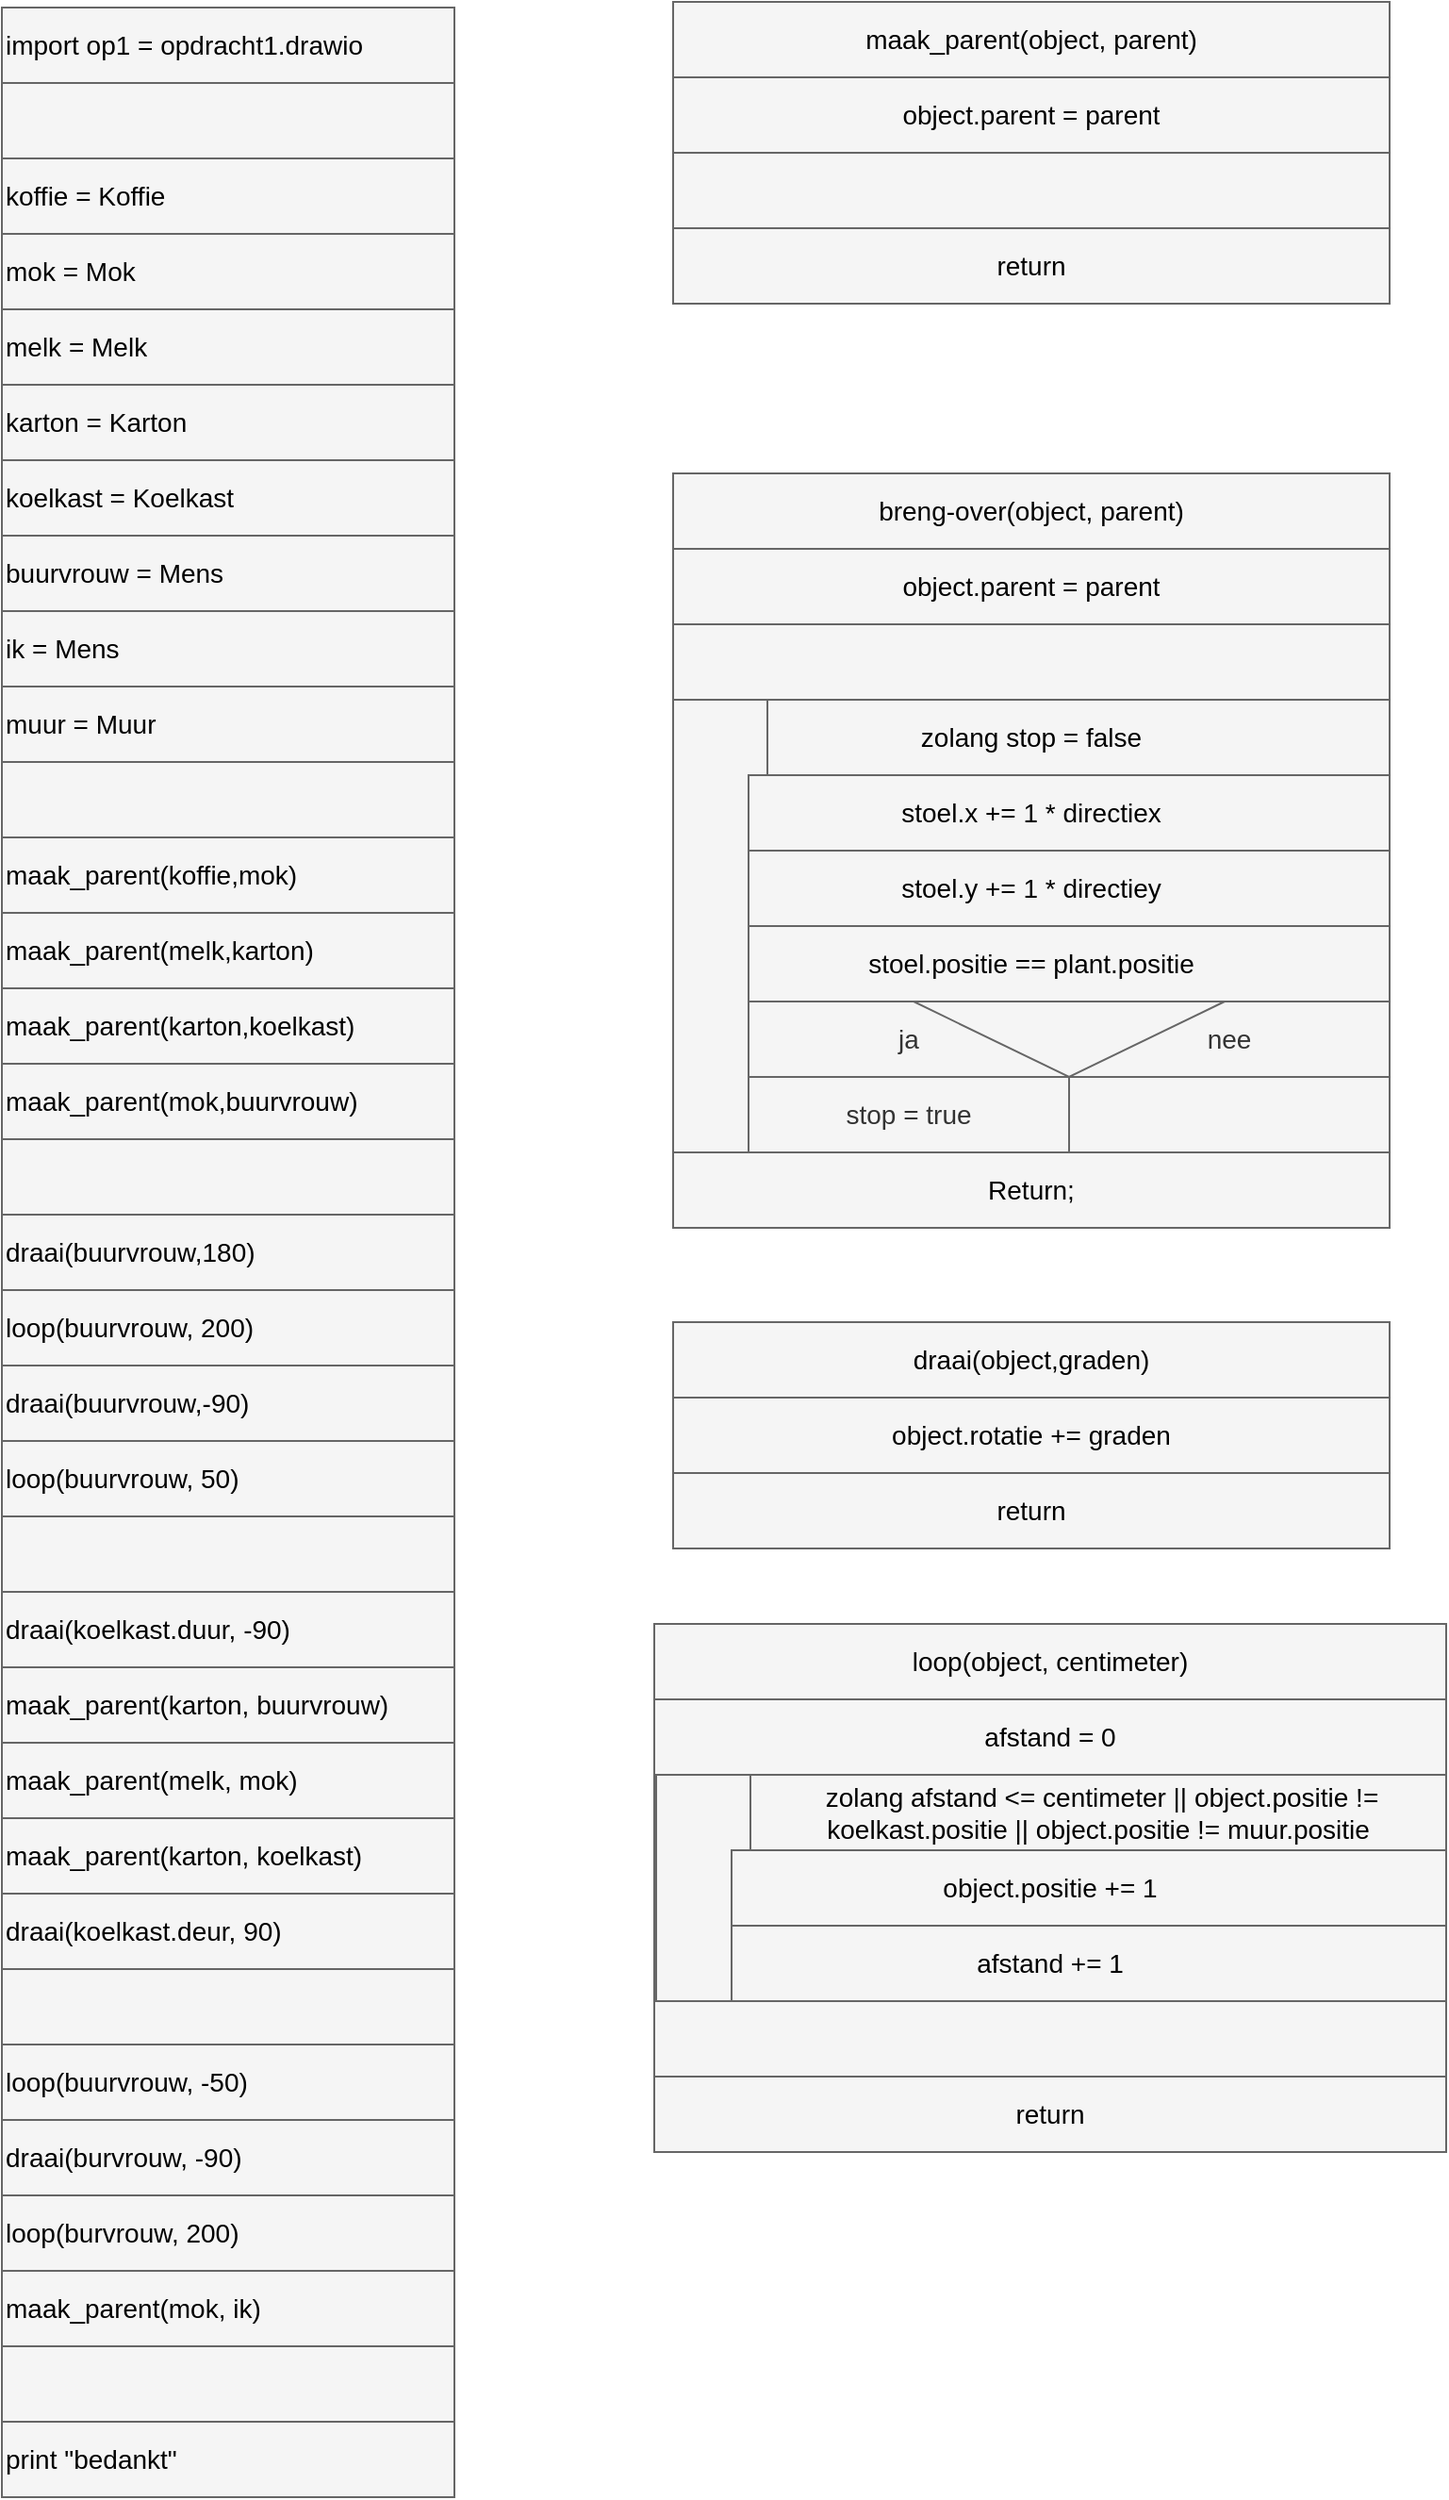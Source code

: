 <mxfile>
    <diagram id="tdOhPtTfHPVnbcNfSTCR" name="Page-1">
        <mxGraphModel dx="1130" dy="802" grid="1" gridSize="10" guides="1" tooltips="1" connect="1" arrows="1" fold="1" page="1" pageScale="1" pageWidth="850" pageHeight="1100" math="0" shadow="0">
            <root>
                <mxCell id="0"/>
                <mxCell id="1" parent="0"/>
                <mxCell id="71" value="" style="shape=table;startSize=0;container=1;collapsible=0;childLayout=tableLayout;fillColor=#f5f5f5;strokeColor=#666666;fontColor=#000000;fontSize=14;swimlaneFillColor=none;rounded=0;" vertex="1" parent="1">
                    <mxGeometry x="390" y="30" width="380" height="160" as="geometry"/>
                </mxCell>
                <mxCell id="72" style="shape=tableRow;horizontal=0;startSize=0;swimlaneHead=0;swimlaneBody=0;top=0;left=0;bottom=0;right=0;collapsible=0;dropTarget=0;fillColor=none;points=[[0,0.5],[1,0.5]];portConstraint=eastwest;fontColor=#000000;fontSize=14;align=center;" vertex="1" parent="71">
                    <mxGeometry width="380" height="40" as="geometry"/>
                </mxCell>
                <mxCell id="73" value="maak_parent(object, parent)" style="shape=partialRectangle;html=1;whiteSpace=wrap;connectable=0;overflow=hidden;fillColor=none;top=0;left=0;bottom=0;right=0;pointerEvents=1;fontColor=#000000;fontSize=14;" vertex="1" parent="72">
                    <mxGeometry width="380" height="40" as="geometry">
                        <mxRectangle width="380" height="40" as="alternateBounds"/>
                    </mxGeometry>
                </mxCell>
                <mxCell id="74" value="" style="shape=tableRow;horizontal=0;startSize=0;swimlaneHead=0;swimlaneBody=0;top=0;left=0;bottom=0;right=0;collapsible=0;dropTarget=0;fillColor=none;points=[[0,0.5],[1,0.5]];portConstraint=eastwest;fontColor=#000000;fontSize=14;" vertex="1" parent="71">
                    <mxGeometry y="40" width="380" height="40" as="geometry"/>
                </mxCell>
                <mxCell id="75" value="object.parent = parent" style="shape=partialRectangle;html=1;whiteSpace=wrap;connectable=0;overflow=hidden;fillColor=none;top=0;left=0;bottom=0;right=0;pointerEvents=1;fontColor=#000000;fontSize=14;" vertex="1" parent="74">
                    <mxGeometry width="380" height="40" as="geometry">
                        <mxRectangle width="380" height="40" as="alternateBounds"/>
                    </mxGeometry>
                </mxCell>
                <mxCell id="76" value="" style="shape=tableRow;horizontal=0;startSize=0;swimlaneHead=0;swimlaneBody=0;top=0;left=0;bottom=0;right=0;collapsible=0;dropTarget=0;fillColor=none;points=[[0,0.5],[1,0.5]];portConstraint=eastwest;fontColor=#000000;fontSize=14;" vertex="1" parent="71">
                    <mxGeometry y="80" width="380" height="40" as="geometry"/>
                </mxCell>
                <mxCell id="77" value="" style="shape=partialRectangle;html=1;whiteSpace=wrap;connectable=0;overflow=hidden;fillColor=none;top=0;left=0;bottom=0;right=0;pointerEvents=1;fontColor=#000000;fontSize=14;" vertex="1" parent="76">
                    <mxGeometry width="380" height="40" as="geometry">
                        <mxRectangle width="380" height="40" as="alternateBounds"/>
                    </mxGeometry>
                </mxCell>
                <mxCell id="78" value="" style="shape=tableRow;horizontal=0;startSize=0;swimlaneHead=0;swimlaneBody=0;top=0;left=0;bottom=0;right=0;collapsible=0;dropTarget=0;fillColor=none;points=[[0,0.5],[1,0.5]];portConstraint=eastwest;fontColor=#000000;fontSize=14;" vertex="1" parent="71">
                    <mxGeometry y="120" width="380" height="40" as="geometry"/>
                </mxCell>
                <mxCell id="79" value="return" style="shape=partialRectangle;html=1;whiteSpace=wrap;connectable=0;overflow=hidden;fillColor=none;top=0;left=0;bottom=0;right=0;pointerEvents=1;fontColor=#000000;fontSize=14;" vertex="1" parent="78">
                    <mxGeometry width="380" height="40" as="geometry">
                        <mxRectangle width="380" height="40" as="alternateBounds"/>
                    </mxGeometry>
                </mxCell>
                <mxCell id="97" value="" style="shape=table;startSize=0;container=1;collapsible=0;childLayout=tableLayout;fillColor=#f5f5f5;strokeColor=#666666;fontColor=#000000;fontSize=14;" vertex="1" parent="1">
                    <mxGeometry x="34" y="33" width="240" height="1320" as="geometry"/>
                </mxCell>
                <mxCell id="122" style="shape=tableRow;horizontal=0;startSize=0;swimlaneHead=0;swimlaneBody=0;top=0;left=0;bottom=0;right=0;collapsible=0;dropTarget=0;fillColor=none;points=[[0,0.5],[1,0.5]];portConstraint=eastwest;fontColor=#000000;fontSize=14;align=left;" vertex="1" parent="97">
                    <mxGeometry width="240" height="40" as="geometry"/>
                </mxCell>
                <mxCell id="123" value="import op1 = opdracht1.drawio" style="shape=partialRectangle;html=1;whiteSpace=wrap;connectable=0;overflow=hidden;fillColor=none;top=0;left=0;bottom=0;right=0;pointerEvents=1;fontColor=#000000;fontSize=14;align=left;" vertex="1" parent="122">
                    <mxGeometry width="240" height="40" as="geometry">
                        <mxRectangle width="240" height="40" as="alternateBounds"/>
                    </mxGeometry>
                </mxCell>
                <mxCell id="124" style="shape=tableRow;horizontal=0;startSize=0;swimlaneHead=0;swimlaneBody=0;top=0;left=0;bottom=0;right=0;collapsible=0;dropTarget=0;fillColor=none;points=[[0,0.5],[1,0.5]];portConstraint=eastwest;fontColor=#000000;fontSize=14;align=left;" vertex="1" parent="97">
                    <mxGeometry y="40" width="240" height="40" as="geometry"/>
                </mxCell>
                <mxCell id="125" style="shape=partialRectangle;html=1;whiteSpace=wrap;connectable=0;overflow=hidden;fillColor=none;top=0;left=0;bottom=0;right=0;pointerEvents=1;fontColor=#000000;fontSize=14;align=left;" vertex="1" parent="124">
                    <mxGeometry width="240" height="40" as="geometry">
                        <mxRectangle width="240" height="40" as="alternateBounds"/>
                    </mxGeometry>
                </mxCell>
                <mxCell id="98" value="" style="shape=tableRow;horizontal=0;startSize=0;swimlaneHead=0;swimlaneBody=0;top=0;left=0;bottom=0;right=0;collapsible=0;dropTarget=0;fillColor=none;points=[[0,0.5],[1,0.5]];portConstraint=eastwest;fontColor=#000000;fontSize=14;align=left;" vertex="1" parent="97">
                    <mxGeometry y="80" width="240" height="40" as="geometry"/>
                </mxCell>
                <mxCell id="99" value="koffie = Koffie" style="shape=partialRectangle;html=1;whiteSpace=wrap;connectable=0;overflow=hidden;fillColor=none;top=0;left=0;bottom=0;right=0;pointerEvents=1;fontColor=#000000;fontSize=14;align=left;" vertex="1" parent="98">
                    <mxGeometry width="240" height="40" as="geometry">
                        <mxRectangle width="240" height="40" as="alternateBounds"/>
                    </mxGeometry>
                </mxCell>
                <mxCell id="100" value="" style="shape=tableRow;horizontal=0;startSize=0;swimlaneHead=0;swimlaneBody=0;top=0;left=0;bottom=0;right=0;collapsible=0;dropTarget=0;fillColor=none;points=[[0,0.5],[1,0.5]];portConstraint=eastwest;fontColor=#000000;fontSize=14;align=left;" vertex="1" parent="97">
                    <mxGeometry y="120" width="240" height="40" as="geometry"/>
                </mxCell>
                <mxCell id="101" value="mok = Mok" style="shape=partialRectangle;html=1;whiteSpace=wrap;connectable=0;overflow=hidden;fillColor=none;top=0;left=0;bottom=0;right=0;pointerEvents=1;fontColor=#000000;fontSize=14;align=left;" vertex="1" parent="100">
                    <mxGeometry width="240" height="40" as="geometry">
                        <mxRectangle width="240" height="40" as="alternateBounds"/>
                    </mxGeometry>
                </mxCell>
                <mxCell id="102" style="shape=tableRow;horizontal=0;startSize=0;swimlaneHead=0;swimlaneBody=0;top=0;left=0;bottom=0;right=0;collapsible=0;dropTarget=0;fillColor=none;points=[[0,0.5],[1,0.5]];portConstraint=eastwest;fontColor=#000000;fontSize=14;align=left;" vertex="1" parent="97">
                    <mxGeometry y="160" width="240" height="40" as="geometry"/>
                </mxCell>
                <mxCell id="103" value="melk = Melk" style="shape=partialRectangle;html=1;whiteSpace=wrap;connectable=0;overflow=hidden;fillColor=none;top=0;left=0;bottom=0;right=0;pointerEvents=1;fontColor=#000000;fontSize=14;align=left;" vertex="1" parent="102">
                    <mxGeometry width="240" height="40" as="geometry">
                        <mxRectangle width="240" height="40" as="alternateBounds"/>
                    </mxGeometry>
                </mxCell>
                <mxCell id="104" style="shape=tableRow;horizontal=0;startSize=0;swimlaneHead=0;swimlaneBody=0;top=0;left=0;bottom=0;right=0;collapsible=0;dropTarget=0;fillColor=none;points=[[0,0.5],[1,0.5]];portConstraint=eastwest;fontColor=#000000;fontSize=14;align=left;" vertex="1" parent="97">
                    <mxGeometry y="200" width="240" height="40" as="geometry"/>
                </mxCell>
                <mxCell id="105" value="karton = Karton" style="shape=partialRectangle;html=1;whiteSpace=wrap;connectable=0;overflow=hidden;fillColor=none;top=0;left=0;bottom=0;right=0;pointerEvents=1;fontColor=#000000;fontSize=14;align=left;" vertex="1" parent="104">
                    <mxGeometry width="240" height="40" as="geometry">
                        <mxRectangle width="240" height="40" as="alternateBounds"/>
                    </mxGeometry>
                </mxCell>
                <mxCell id="106" value="" style="shape=tableRow;horizontal=0;startSize=0;swimlaneHead=0;swimlaneBody=0;top=0;left=0;bottom=0;right=0;collapsible=0;dropTarget=0;fillColor=none;points=[[0,0.5],[1,0.5]];portConstraint=eastwest;fontColor=#000000;fontSize=14;align=left;" vertex="1" parent="97">
                    <mxGeometry y="240" width="240" height="40" as="geometry"/>
                </mxCell>
                <mxCell id="107" value="koelkast = Koelkast" style="shape=partialRectangle;html=1;whiteSpace=wrap;connectable=0;overflow=hidden;fillColor=none;top=0;left=0;bottom=0;right=0;pointerEvents=1;fontColor=#000000;fontSize=14;align=left;" vertex="1" parent="106">
                    <mxGeometry width="240" height="40" as="geometry">
                        <mxRectangle width="240" height="40" as="alternateBounds"/>
                    </mxGeometry>
                </mxCell>
                <mxCell id="108" value="" style="shape=tableRow;horizontal=0;startSize=0;swimlaneHead=0;swimlaneBody=0;top=0;left=0;bottom=0;right=0;collapsible=0;dropTarget=0;fillColor=none;points=[[0,0.5],[1,0.5]];portConstraint=eastwest;fontColor=#000000;fontSize=14;align=left;" vertex="1" parent="97">
                    <mxGeometry y="280" width="240" height="40" as="geometry"/>
                </mxCell>
                <mxCell id="109" value="buurvrouw = Mens" style="shape=partialRectangle;html=1;whiteSpace=wrap;connectable=0;overflow=hidden;fillColor=none;top=0;left=0;bottom=0;right=0;pointerEvents=1;fontColor=#000000;fontSize=14;align=left;" vertex="1" parent="108">
                    <mxGeometry width="240" height="40" as="geometry">
                        <mxRectangle width="240" height="40" as="alternateBounds"/>
                    </mxGeometry>
                </mxCell>
                <mxCell id="128" style="shape=tableRow;horizontal=0;startSize=0;swimlaneHead=0;swimlaneBody=0;top=0;left=0;bottom=0;right=0;collapsible=0;dropTarget=0;fillColor=none;points=[[0,0.5],[1,0.5]];portConstraint=eastwest;fontColor=#000000;fontSize=14;align=left;" vertex="1" parent="97">
                    <mxGeometry y="320" width="240" height="40" as="geometry"/>
                </mxCell>
                <mxCell id="129" value="ik = Mens" style="shape=partialRectangle;html=1;whiteSpace=wrap;connectable=0;overflow=hidden;fillColor=none;top=0;left=0;bottom=0;right=0;pointerEvents=1;fontColor=#000000;fontSize=14;align=left;" vertex="1" parent="128">
                    <mxGeometry width="240" height="40" as="geometry">
                        <mxRectangle width="240" height="40" as="alternateBounds"/>
                    </mxGeometry>
                </mxCell>
                <mxCell id="126" style="shape=tableRow;horizontal=0;startSize=0;swimlaneHead=0;swimlaneBody=0;top=0;left=0;bottom=0;right=0;collapsible=0;dropTarget=0;fillColor=none;points=[[0,0.5],[1,0.5]];portConstraint=eastwest;fontColor=#000000;fontSize=14;align=left;" vertex="1" parent="97">
                    <mxGeometry y="360" width="240" height="40" as="geometry"/>
                </mxCell>
                <mxCell id="127" value="muur = Muur" style="shape=partialRectangle;html=1;whiteSpace=wrap;connectable=0;overflow=hidden;fillColor=none;top=0;left=0;bottom=0;right=0;pointerEvents=1;fontColor=#000000;fontSize=14;align=left;" vertex="1" parent="126">
                    <mxGeometry width="240" height="40" as="geometry">
                        <mxRectangle width="240" height="40" as="alternateBounds"/>
                    </mxGeometry>
                </mxCell>
                <mxCell id="187" style="shape=tableRow;horizontal=0;startSize=0;swimlaneHead=0;swimlaneBody=0;top=0;left=0;bottom=0;right=0;collapsible=0;dropTarget=0;fillColor=none;points=[[0,0.5],[1,0.5]];portConstraint=eastwest;fontColor=#000000;fontSize=14;align=left;" vertex="1" parent="97">
                    <mxGeometry y="400" width="240" height="40" as="geometry"/>
                </mxCell>
                <mxCell id="188" style="shape=partialRectangle;html=1;whiteSpace=wrap;connectable=0;overflow=hidden;fillColor=none;top=0;left=0;bottom=0;right=0;pointerEvents=1;fontColor=#000000;fontSize=14;align=left;" vertex="1" parent="187">
                    <mxGeometry width="240" height="40" as="geometry">
                        <mxRectangle width="240" height="40" as="alternateBounds"/>
                    </mxGeometry>
                </mxCell>
                <mxCell id="110" value="" style="shape=tableRow;horizontal=0;startSize=0;swimlaneHead=0;swimlaneBody=0;top=0;left=0;bottom=0;right=0;collapsible=0;dropTarget=0;fillColor=none;points=[[0,0.5],[1,0.5]];portConstraint=eastwest;fontColor=#000000;fontSize=14;align=left;" vertex="1" parent="97">
                    <mxGeometry y="440" width="240" height="40" as="geometry"/>
                </mxCell>
                <mxCell id="111" value="maak_parent(koffie,mok)" style="shape=partialRectangle;html=1;whiteSpace=wrap;connectable=0;overflow=hidden;fillColor=none;top=0;left=0;bottom=0;right=0;pointerEvents=1;fontColor=#000000;fontSize=14;align=left;" vertex="1" parent="110">
                    <mxGeometry width="240" height="40" as="geometry">
                        <mxRectangle width="240" height="40" as="alternateBounds"/>
                    </mxGeometry>
                </mxCell>
                <mxCell id="112" value="" style="shape=tableRow;horizontal=0;startSize=0;swimlaneHead=0;swimlaneBody=0;top=0;left=0;bottom=0;right=0;collapsible=0;dropTarget=0;fillColor=none;points=[[0,0.5],[1,0.5]];portConstraint=eastwest;fontColor=#000000;fontSize=14;align=left;" vertex="1" parent="97">
                    <mxGeometry y="480" width="240" height="40" as="geometry"/>
                </mxCell>
                <mxCell id="113" value="maak_parent(melk,karton)" style="shape=partialRectangle;html=1;whiteSpace=wrap;connectable=0;overflow=hidden;fillColor=none;top=0;left=0;bottom=0;right=0;pointerEvents=1;fontColor=#000000;fontSize=14;align=left;" vertex="1" parent="112">
                    <mxGeometry width="240" height="40" as="geometry">
                        <mxRectangle width="240" height="40" as="alternateBounds"/>
                    </mxGeometry>
                </mxCell>
                <mxCell id="114" style="shape=tableRow;horizontal=0;startSize=0;swimlaneHead=0;swimlaneBody=0;top=0;left=0;bottom=0;right=0;collapsible=0;dropTarget=0;fillColor=none;points=[[0,0.5],[1,0.5]];portConstraint=eastwest;fontColor=#000000;fontSize=14;align=left;" vertex="1" parent="97">
                    <mxGeometry y="520" width="240" height="40" as="geometry"/>
                </mxCell>
                <mxCell id="115" value="maak_parent(karton,koelkast)" style="shape=partialRectangle;html=1;whiteSpace=wrap;connectable=0;overflow=hidden;fillColor=none;top=0;left=0;bottom=0;right=0;pointerEvents=1;fontColor=#000000;fontSize=14;align=left;" vertex="1" parent="114">
                    <mxGeometry width="240" height="40" as="geometry">
                        <mxRectangle width="240" height="40" as="alternateBounds"/>
                    </mxGeometry>
                </mxCell>
                <mxCell id="118" style="shape=tableRow;horizontal=0;startSize=0;swimlaneHead=0;swimlaneBody=0;top=0;left=0;bottom=0;right=0;collapsible=0;dropTarget=0;fillColor=none;points=[[0,0.5],[1,0.5]];portConstraint=eastwest;fontColor=#000000;fontSize=14;align=left;" vertex="1" parent="97">
                    <mxGeometry y="560" width="240" height="40" as="geometry"/>
                </mxCell>
                <mxCell id="119" value="maak_parent(mok,buurvrouw)" style="shape=partialRectangle;html=1;whiteSpace=wrap;connectable=0;overflow=hidden;fillColor=none;top=0;left=0;bottom=0;right=0;pointerEvents=1;fontColor=#000000;fontSize=14;align=left;" vertex="1" parent="118">
                    <mxGeometry width="240" height="40" as="geometry">
                        <mxRectangle width="240" height="40" as="alternateBounds"/>
                    </mxGeometry>
                </mxCell>
                <mxCell id="116" style="shape=tableRow;horizontal=0;startSize=0;swimlaneHead=0;swimlaneBody=0;top=0;left=0;bottom=0;right=0;collapsible=0;dropTarget=0;fillColor=none;points=[[0,0.5],[1,0.5]];portConstraint=eastwest;fontColor=#000000;fontSize=14;align=left;" vertex="1" parent="97">
                    <mxGeometry y="600" width="240" height="40" as="geometry"/>
                </mxCell>
                <mxCell id="117" value="" style="shape=partialRectangle;html=1;whiteSpace=wrap;connectable=0;overflow=hidden;fillColor=none;top=0;left=0;bottom=0;right=0;pointerEvents=1;fontColor=#000000;fontSize=14;align=left;" vertex="1" parent="116">
                    <mxGeometry width="240" height="40" as="geometry">
                        <mxRectangle width="240" height="40" as="alternateBounds"/>
                    </mxGeometry>
                </mxCell>
                <mxCell id="120" style="shape=tableRow;horizontal=0;startSize=0;swimlaneHead=0;swimlaneBody=0;top=0;left=0;bottom=0;right=0;collapsible=0;dropTarget=0;fillColor=none;points=[[0,0.5],[1,0.5]];portConstraint=eastwest;fontColor=#000000;fontSize=14;align=left;" vertex="1" parent="97">
                    <mxGeometry y="640" width="240" height="40" as="geometry"/>
                </mxCell>
                <mxCell id="121" value="draai(buurvrouw,180)" style="shape=partialRectangle;html=1;whiteSpace=wrap;connectable=0;overflow=hidden;fillColor=none;top=0;left=0;bottom=0;right=0;pointerEvents=1;fontColor=#000000;fontSize=14;align=left;" vertex="1" parent="120">
                    <mxGeometry width="240" height="40" as="geometry">
                        <mxRectangle width="240" height="40" as="alternateBounds"/>
                    </mxGeometry>
                </mxCell>
                <mxCell id="160" style="shape=tableRow;horizontal=0;startSize=0;swimlaneHead=0;swimlaneBody=0;top=0;left=0;bottom=0;right=0;collapsible=0;dropTarget=0;fillColor=none;points=[[0,0.5],[1,0.5]];portConstraint=eastwest;fontColor=#000000;fontSize=14;align=left;" vertex="1" parent="97">
                    <mxGeometry y="680" width="240" height="40" as="geometry"/>
                </mxCell>
                <mxCell id="161" value="loop(buurvrouw, 200)" style="shape=partialRectangle;html=1;whiteSpace=wrap;connectable=0;overflow=hidden;fillColor=none;top=0;left=0;bottom=0;right=0;pointerEvents=1;fontColor=#000000;fontSize=14;align=left;" vertex="1" parent="160">
                    <mxGeometry width="240" height="40" as="geometry">
                        <mxRectangle width="240" height="40" as="alternateBounds"/>
                    </mxGeometry>
                </mxCell>
                <mxCell id="158" style="shape=tableRow;horizontal=0;startSize=0;swimlaneHead=0;swimlaneBody=0;top=0;left=0;bottom=0;right=0;collapsible=0;dropTarget=0;fillColor=none;points=[[0,0.5],[1,0.5]];portConstraint=eastwest;fontColor=#000000;fontSize=14;align=left;" vertex="1" parent="97">
                    <mxGeometry y="720" width="240" height="40" as="geometry"/>
                </mxCell>
                <mxCell id="159" value="draai(buurvrouw,-90)" style="shape=partialRectangle;html=1;whiteSpace=wrap;connectable=0;overflow=hidden;fillColor=none;top=0;left=0;bottom=0;right=0;pointerEvents=1;fontColor=#000000;fontSize=14;align=left;" vertex="1" parent="158">
                    <mxGeometry width="240" height="40" as="geometry">
                        <mxRectangle width="240" height="40" as="alternateBounds"/>
                    </mxGeometry>
                </mxCell>
                <mxCell id="156" style="shape=tableRow;horizontal=0;startSize=0;swimlaneHead=0;swimlaneBody=0;top=0;left=0;bottom=0;right=0;collapsible=0;dropTarget=0;fillColor=none;points=[[0,0.5],[1,0.5]];portConstraint=eastwest;fontColor=#000000;fontSize=14;align=left;" vertex="1" parent="97">
                    <mxGeometry y="760" width="240" height="40" as="geometry"/>
                </mxCell>
                <mxCell id="157" value="loop(buurvrouw, 50)" style="shape=partialRectangle;html=1;whiteSpace=wrap;connectable=0;overflow=hidden;fillColor=none;top=0;left=0;bottom=0;right=0;pointerEvents=1;fontColor=#000000;fontSize=14;align=left;" vertex="1" parent="156">
                    <mxGeometry width="240" height="40" as="geometry">
                        <mxRectangle width="240" height="40" as="alternateBounds"/>
                    </mxGeometry>
                </mxCell>
                <mxCell id="193" style="shape=tableRow;horizontal=0;startSize=0;swimlaneHead=0;swimlaneBody=0;top=0;left=0;bottom=0;right=0;collapsible=0;dropTarget=0;fillColor=none;points=[[0,0.5],[1,0.5]];portConstraint=eastwest;fontColor=#000000;fontSize=14;align=left;" vertex="1" parent="97">
                    <mxGeometry y="800" width="240" height="40" as="geometry"/>
                </mxCell>
                <mxCell id="194" style="shape=partialRectangle;html=1;whiteSpace=wrap;connectable=0;overflow=hidden;fillColor=none;top=0;left=0;bottom=0;right=0;pointerEvents=1;fontColor=#000000;fontSize=14;align=left;" vertex="1" parent="193">
                    <mxGeometry width="240" height="40" as="geometry">
                        <mxRectangle width="240" height="40" as="alternateBounds"/>
                    </mxGeometry>
                </mxCell>
                <mxCell id="191" style="shape=tableRow;horizontal=0;startSize=0;swimlaneHead=0;swimlaneBody=0;top=0;left=0;bottom=0;right=0;collapsible=0;dropTarget=0;fillColor=none;points=[[0,0.5],[1,0.5]];portConstraint=eastwest;fontColor=#000000;fontSize=14;align=left;" vertex="1" parent="97">
                    <mxGeometry y="840" width="240" height="40" as="geometry"/>
                </mxCell>
                <mxCell id="192" value="draai(koelkast.duur, -90)" style="shape=partialRectangle;html=1;whiteSpace=wrap;connectable=0;overflow=hidden;fillColor=none;top=0;left=0;bottom=0;right=0;pointerEvents=1;fontColor=#000000;fontSize=14;align=left;" vertex="1" parent="191">
                    <mxGeometry width="240" height="40" as="geometry">
                        <mxRectangle width="240" height="40" as="alternateBounds"/>
                    </mxGeometry>
                </mxCell>
                <mxCell id="189" style="shape=tableRow;horizontal=0;startSize=0;swimlaneHead=0;swimlaneBody=0;top=0;left=0;bottom=0;right=0;collapsible=0;dropTarget=0;fillColor=none;points=[[0,0.5],[1,0.5]];portConstraint=eastwest;fontColor=#000000;fontSize=14;align=left;" vertex="1" parent="97">
                    <mxGeometry y="880" width="240" height="40" as="geometry"/>
                </mxCell>
                <mxCell id="190" value="maak_parent(karton, buurvrouw)" style="shape=partialRectangle;html=1;whiteSpace=wrap;connectable=0;overflow=hidden;fillColor=none;top=0;left=0;bottom=0;right=0;pointerEvents=1;fontColor=#000000;fontSize=14;align=left;" vertex="1" parent="189">
                    <mxGeometry width="240" height="40" as="geometry">
                        <mxRectangle width="240" height="40" as="alternateBounds"/>
                    </mxGeometry>
                </mxCell>
                <mxCell id="199" style="shape=tableRow;horizontal=0;startSize=0;swimlaneHead=0;swimlaneBody=0;top=0;left=0;bottom=0;right=0;collapsible=0;dropTarget=0;fillColor=none;points=[[0,0.5],[1,0.5]];portConstraint=eastwest;fontColor=#000000;fontSize=14;align=left;" vertex="1" parent="97">
                    <mxGeometry y="920" width="240" height="40" as="geometry"/>
                </mxCell>
                <mxCell id="200" value="maak_parent(melk, mok)" style="shape=partialRectangle;html=1;whiteSpace=wrap;connectable=0;overflow=hidden;fillColor=none;top=0;left=0;bottom=0;right=0;pointerEvents=1;fontColor=#000000;fontSize=14;align=left;" vertex="1" parent="199">
                    <mxGeometry width="240" height="40" as="geometry">
                        <mxRectangle width="240" height="40" as="alternateBounds"/>
                    </mxGeometry>
                </mxCell>
                <mxCell id="197" style="shape=tableRow;horizontal=0;startSize=0;swimlaneHead=0;swimlaneBody=0;top=0;left=0;bottom=0;right=0;collapsible=0;dropTarget=0;fillColor=none;points=[[0,0.5],[1,0.5]];portConstraint=eastwest;fontColor=#000000;fontSize=14;align=left;" vertex="1" parent="97">
                    <mxGeometry y="960" width="240" height="40" as="geometry"/>
                </mxCell>
                <mxCell id="198" value="maak_parent(karton, koelkast)" style="shape=partialRectangle;html=1;whiteSpace=wrap;connectable=0;overflow=hidden;fillColor=none;top=0;left=0;bottom=0;right=0;pointerEvents=1;fontColor=#000000;fontSize=14;align=left;" vertex="1" parent="197">
                    <mxGeometry width="240" height="40" as="geometry">
                        <mxRectangle width="240" height="40" as="alternateBounds"/>
                    </mxGeometry>
                </mxCell>
                <mxCell id="195" style="shape=tableRow;horizontal=0;startSize=0;swimlaneHead=0;swimlaneBody=0;top=0;left=0;bottom=0;right=0;collapsible=0;dropTarget=0;fillColor=none;points=[[0,0.5],[1,0.5]];portConstraint=eastwest;fontColor=#000000;fontSize=14;align=left;" vertex="1" parent="97">
                    <mxGeometry y="1000" width="240" height="40" as="geometry"/>
                </mxCell>
                <mxCell id="196" value="draai(koelkast.deur, 90)" style="shape=partialRectangle;html=1;whiteSpace=wrap;connectable=0;overflow=hidden;fillColor=none;top=0;left=0;bottom=0;right=0;pointerEvents=1;fontColor=#000000;fontSize=14;align=left;" vertex="1" parent="195">
                    <mxGeometry width="240" height="40" as="geometry">
                        <mxRectangle width="240" height="40" as="alternateBounds"/>
                    </mxGeometry>
                </mxCell>
                <mxCell id="205" style="shape=tableRow;horizontal=0;startSize=0;swimlaneHead=0;swimlaneBody=0;top=0;left=0;bottom=0;right=0;collapsible=0;dropTarget=0;fillColor=none;points=[[0,0.5],[1,0.5]];portConstraint=eastwest;fontColor=#000000;fontSize=14;align=left;" vertex="1" parent="97">
                    <mxGeometry y="1040" width="240" height="40" as="geometry"/>
                </mxCell>
                <mxCell id="206" style="shape=partialRectangle;html=1;whiteSpace=wrap;connectable=0;overflow=hidden;fillColor=none;top=0;left=0;bottom=0;right=0;pointerEvents=1;fontColor=#000000;fontSize=14;align=left;" vertex="1" parent="205">
                    <mxGeometry width="240" height="40" as="geometry">
                        <mxRectangle width="240" height="40" as="alternateBounds"/>
                    </mxGeometry>
                </mxCell>
                <mxCell id="203" style="shape=tableRow;horizontal=0;startSize=0;swimlaneHead=0;swimlaneBody=0;top=0;left=0;bottom=0;right=0;collapsible=0;dropTarget=0;fillColor=none;points=[[0,0.5],[1,0.5]];portConstraint=eastwest;fontColor=#000000;fontSize=14;align=left;" vertex="1" parent="97">
                    <mxGeometry y="1080" width="240" height="40" as="geometry"/>
                </mxCell>
                <mxCell id="204" value="loop(buurvrouw, -50)" style="shape=partialRectangle;html=1;whiteSpace=wrap;connectable=0;overflow=hidden;fillColor=none;top=0;left=0;bottom=0;right=0;pointerEvents=1;fontColor=#000000;fontSize=14;align=left;" vertex="1" parent="203">
                    <mxGeometry width="240" height="40" as="geometry">
                        <mxRectangle width="240" height="40" as="alternateBounds"/>
                    </mxGeometry>
                </mxCell>
                <mxCell id="201" style="shape=tableRow;horizontal=0;startSize=0;swimlaneHead=0;swimlaneBody=0;top=0;left=0;bottom=0;right=0;collapsible=0;dropTarget=0;fillColor=none;points=[[0,0.5],[1,0.5]];portConstraint=eastwest;fontColor=#000000;fontSize=14;align=left;" vertex="1" parent="97">
                    <mxGeometry y="1120" width="240" height="40" as="geometry"/>
                </mxCell>
                <mxCell id="202" value="draai(burvrouw, -90)" style="shape=partialRectangle;html=1;whiteSpace=wrap;connectable=0;overflow=hidden;fillColor=none;top=0;left=0;bottom=0;right=0;pointerEvents=1;fontColor=#000000;fontSize=14;align=left;" vertex="1" parent="201">
                    <mxGeometry width="240" height="40" as="geometry">
                        <mxRectangle width="240" height="40" as="alternateBounds"/>
                    </mxGeometry>
                </mxCell>
                <mxCell id="213" style="shape=tableRow;horizontal=0;startSize=0;swimlaneHead=0;swimlaneBody=0;top=0;left=0;bottom=0;right=0;collapsible=0;dropTarget=0;fillColor=none;points=[[0,0.5],[1,0.5]];portConstraint=eastwest;fontColor=#000000;fontSize=14;align=left;" vertex="1" parent="97">
                    <mxGeometry y="1160" width="240" height="40" as="geometry"/>
                </mxCell>
                <mxCell id="214" value="loop(burvrouw, 200)" style="shape=partialRectangle;html=1;whiteSpace=wrap;connectable=0;overflow=hidden;fillColor=none;top=0;left=0;bottom=0;right=0;pointerEvents=1;fontColor=#000000;fontSize=14;align=left;" vertex="1" parent="213">
                    <mxGeometry width="240" height="40" as="geometry">
                        <mxRectangle width="240" height="40" as="alternateBounds"/>
                    </mxGeometry>
                </mxCell>
                <mxCell id="211" style="shape=tableRow;horizontal=0;startSize=0;swimlaneHead=0;swimlaneBody=0;top=0;left=0;bottom=0;right=0;collapsible=0;dropTarget=0;fillColor=none;points=[[0,0.5],[1,0.5]];portConstraint=eastwest;fontColor=#000000;fontSize=14;align=left;" vertex="1" parent="97">
                    <mxGeometry y="1200" width="240" height="40" as="geometry"/>
                </mxCell>
                <mxCell id="212" value="maak_parent(mok, ik)" style="shape=partialRectangle;html=1;whiteSpace=wrap;connectable=0;overflow=hidden;fillColor=none;top=0;left=0;bottom=0;right=0;pointerEvents=1;fontColor=#000000;fontSize=14;align=left;" vertex="1" parent="211">
                    <mxGeometry width="240" height="40" as="geometry">
                        <mxRectangle width="240" height="40" as="alternateBounds"/>
                    </mxGeometry>
                </mxCell>
                <mxCell id="209" style="shape=tableRow;horizontal=0;startSize=0;swimlaneHead=0;swimlaneBody=0;top=0;left=0;bottom=0;right=0;collapsible=0;dropTarget=0;fillColor=none;points=[[0,0.5],[1,0.5]];portConstraint=eastwest;fontColor=#000000;fontSize=14;align=left;" vertex="1" parent="97">
                    <mxGeometry y="1240" width="240" height="40" as="geometry"/>
                </mxCell>
                <mxCell id="210" style="shape=partialRectangle;html=1;whiteSpace=wrap;connectable=0;overflow=hidden;fillColor=none;top=0;left=0;bottom=0;right=0;pointerEvents=1;fontColor=#000000;fontSize=14;align=left;" vertex="1" parent="209">
                    <mxGeometry width="240" height="40" as="geometry">
                        <mxRectangle width="240" height="40" as="alternateBounds"/>
                    </mxGeometry>
                </mxCell>
                <mxCell id="207" style="shape=tableRow;horizontal=0;startSize=0;swimlaneHead=0;swimlaneBody=0;top=0;left=0;bottom=0;right=0;collapsible=0;dropTarget=0;fillColor=none;points=[[0,0.5],[1,0.5]];portConstraint=eastwest;fontColor=#000000;fontSize=14;align=left;" vertex="1" parent="97">
                    <mxGeometry y="1280" width="240" height="40" as="geometry"/>
                </mxCell>
                <mxCell id="208" value="print &quot;bedankt&quot;" style="shape=partialRectangle;html=1;whiteSpace=wrap;connectable=0;overflow=hidden;fillColor=none;top=0;left=0;bottom=0;right=0;pointerEvents=1;fontColor=#000000;fontSize=14;align=left;" vertex="1" parent="207">
                    <mxGeometry width="240" height="40" as="geometry">
                        <mxRectangle width="240" height="40" as="alternateBounds"/>
                    </mxGeometry>
                </mxCell>
                <mxCell id="130" value="" style="shape=table;startSize=0;container=1;collapsible=0;childLayout=tableLayout;fillColor=#f5f5f5;strokeColor=#666666;fontColor=#000000;fontSize=14;swimlaneFillColor=none;rounded=0;" vertex="1" parent="1">
                    <mxGeometry x="390" y="280" width="380" height="400" as="geometry"/>
                </mxCell>
                <mxCell id="131" style="shape=tableRow;horizontal=0;startSize=0;swimlaneHead=0;swimlaneBody=0;top=0;left=0;bottom=0;right=0;collapsible=0;dropTarget=0;fillColor=none;points=[[0,0.5],[1,0.5]];portConstraint=eastwest;fontColor=#000000;fontSize=14;align=center;" vertex="1" parent="130">
                    <mxGeometry width="380" height="40" as="geometry"/>
                </mxCell>
                <mxCell id="132" value="breng-over(object, parent)" style="shape=partialRectangle;html=1;whiteSpace=wrap;connectable=0;overflow=hidden;fillColor=none;top=0;left=0;bottom=0;right=0;pointerEvents=1;fontColor=#000000;fontSize=14;" vertex="1" parent="131">
                    <mxGeometry width="380" height="40" as="geometry">
                        <mxRectangle width="380" height="40" as="alternateBounds"/>
                    </mxGeometry>
                </mxCell>
                <mxCell id="133" value="" style="shape=tableRow;horizontal=0;startSize=0;swimlaneHead=0;swimlaneBody=0;top=0;left=0;bottom=0;right=0;collapsible=0;dropTarget=0;fillColor=none;points=[[0,0.5],[1,0.5]];portConstraint=eastwest;fontColor=#000000;fontSize=14;" vertex="1" parent="130">
                    <mxGeometry y="40" width="380" height="40" as="geometry"/>
                </mxCell>
                <mxCell id="134" value="object.parent = parent" style="shape=partialRectangle;html=1;whiteSpace=wrap;connectable=0;overflow=hidden;fillColor=none;top=0;left=0;bottom=0;right=0;pointerEvents=1;fontColor=#000000;fontSize=14;" vertex="1" parent="133">
                    <mxGeometry width="380" height="40" as="geometry">
                        <mxRectangle width="380" height="40" as="alternateBounds"/>
                    </mxGeometry>
                </mxCell>
                <mxCell id="135" value="" style="shape=tableRow;horizontal=0;startSize=0;swimlaneHead=0;swimlaneBody=0;top=0;left=0;bottom=0;right=0;collapsible=0;dropTarget=0;fillColor=none;points=[[0,0.5],[1,0.5]];portConstraint=eastwest;fontColor=#000000;fontSize=14;" vertex="1" parent="130">
                    <mxGeometry y="80" width="380" height="40" as="geometry"/>
                </mxCell>
                <mxCell id="136" value="" style="shape=partialRectangle;html=1;whiteSpace=wrap;connectable=0;overflow=hidden;fillColor=none;top=0;left=0;bottom=0;right=0;pointerEvents=1;fontColor=#000000;fontSize=14;" vertex="1" parent="135">
                    <mxGeometry width="380" height="40" as="geometry">
                        <mxRectangle width="380" height="40" as="alternateBounds"/>
                    </mxGeometry>
                </mxCell>
                <mxCell id="137" value="" style="shape=tableRow;horizontal=0;startSize=0;swimlaneHead=0;swimlaneBody=0;top=0;left=0;bottom=0;right=0;collapsible=0;dropTarget=0;fillColor=none;points=[[0,0.5],[1,0.5]];portConstraint=eastwest;fontColor=#000000;fontSize=14;" vertex="1" parent="130">
                    <mxGeometry y="120" width="380" height="40" as="geometry"/>
                </mxCell>
                <mxCell id="138" value="zolang stop = false" style="shape=partialRectangle;html=1;whiteSpace=wrap;connectable=0;overflow=hidden;fillColor=none;top=0;left=0;bottom=0;right=0;pointerEvents=1;fontColor=#000000;fontSize=14;" vertex="1" parent="137">
                    <mxGeometry width="380" height="40" as="geometry">
                        <mxRectangle width="380" height="40" as="alternateBounds"/>
                    </mxGeometry>
                </mxCell>
                <mxCell id="139" style="shape=tableRow;horizontal=0;startSize=0;swimlaneHead=0;swimlaneBody=0;top=0;left=0;bottom=0;right=0;collapsible=0;dropTarget=0;fillColor=none;points=[[0,0.5],[1,0.5]];portConstraint=eastwest;fontColor=#000000;fontSize=14;" vertex="1" parent="130">
                    <mxGeometry y="160" width="380" height="40" as="geometry"/>
                </mxCell>
                <mxCell id="140" value="stoel.x += 1 * directiex" style="shape=partialRectangle;html=1;whiteSpace=wrap;connectable=0;overflow=hidden;fillColor=none;top=0;left=0;bottom=0;right=0;pointerEvents=1;fontColor=#000000;fontSize=14;" vertex="1" parent="139">
                    <mxGeometry width="380" height="40" as="geometry">
                        <mxRectangle width="380" height="40" as="alternateBounds"/>
                    </mxGeometry>
                </mxCell>
                <mxCell id="141" value="" style="shape=tableRow;horizontal=0;startSize=0;swimlaneHead=0;swimlaneBody=0;top=0;left=0;bottom=0;right=0;collapsible=0;dropTarget=0;fillColor=none;points=[[0,0.5],[1,0.5]];portConstraint=eastwest;fontColor=#000000;fontSize=14;" vertex="1" parent="130">
                    <mxGeometry y="200" width="380" height="40" as="geometry"/>
                </mxCell>
                <mxCell id="142" value="stoel.y += 1 * directiey" style="shape=partialRectangle;html=1;whiteSpace=wrap;connectable=0;overflow=hidden;fillColor=none;top=0;left=0;bottom=0;right=0;pointerEvents=1;fontColor=#000000;fontSize=14;" vertex="1" parent="141">
                    <mxGeometry width="380" height="40" as="geometry">
                        <mxRectangle width="380" height="40" as="alternateBounds"/>
                    </mxGeometry>
                </mxCell>
                <mxCell id="143" style="shape=tableRow;horizontal=0;startSize=0;swimlaneHead=0;swimlaneBody=0;top=0;left=0;bottom=0;right=0;collapsible=0;dropTarget=0;fillColor=none;points=[[0,0.5],[1,0.5]];portConstraint=eastwest;fontColor=#000000;fontSize=14;" vertex="1" parent="130">
                    <mxGeometry y="240" width="380" height="40" as="geometry"/>
                </mxCell>
                <mxCell id="144" value="stoel.positie == plant.positie" style="shape=partialRectangle;html=1;whiteSpace=wrap;connectable=0;overflow=hidden;fillColor=none;top=0;left=0;bottom=0;right=0;pointerEvents=1;fontColor=#000000;fontSize=14;" vertex="1" parent="143">
                    <mxGeometry width="380" height="40" as="geometry">
                        <mxRectangle width="380" height="40" as="alternateBounds"/>
                    </mxGeometry>
                </mxCell>
                <mxCell id="145" style="shape=tableRow;horizontal=0;startSize=0;swimlaneHead=0;swimlaneBody=0;top=0;left=0;bottom=0;right=0;collapsible=0;dropTarget=0;fillColor=none;points=[[0,0.5],[1,0.5]];portConstraint=eastwest;fontColor=#000000;fontSize=14;" vertex="1" parent="130">
                    <mxGeometry y="280" width="380" height="40" as="geometry"/>
                </mxCell>
                <mxCell id="146" value="" style="shape=partialRectangle;html=1;whiteSpace=wrap;connectable=0;overflow=hidden;fillColor=none;top=0;left=0;bottom=0;right=0;pointerEvents=1;fontColor=#000000;fontSize=14;align=left;" vertex="1" parent="145">
                    <mxGeometry width="380" height="40" as="geometry">
                        <mxRectangle width="380" height="40" as="alternateBounds"/>
                    </mxGeometry>
                </mxCell>
                <mxCell id="147" style="shape=tableRow;horizontal=0;startSize=0;swimlaneHead=0;swimlaneBody=0;top=0;left=0;bottom=0;right=0;collapsible=0;dropTarget=0;fillColor=none;points=[[0,0.5],[1,0.5]];portConstraint=eastwest;fontColor=#000000;fontSize=14;" vertex="1" parent="130">
                    <mxGeometry y="320" width="380" height="40" as="geometry"/>
                </mxCell>
                <mxCell id="148" style="shape=partialRectangle;html=1;whiteSpace=wrap;connectable=0;overflow=hidden;fillColor=none;top=0;left=0;bottom=0;right=0;pointerEvents=1;fontColor=#000000;fontSize=14;" vertex="1" parent="147">
                    <mxGeometry width="380" height="40" as="geometry">
                        <mxRectangle width="380" height="40" as="alternateBounds"/>
                    </mxGeometry>
                </mxCell>
                <mxCell id="149" value="" style="shape=tableRow;horizontal=0;startSize=0;swimlaneHead=0;swimlaneBody=0;top=0;left=0;bottom=0;right=0;collapsible=0;dropTarget=0;fillColor=none;points=[[0,0.5],[1,0.5]];portConstraint=eastwest;fontColor=#000000;fontSize=14;" vertex="1" parent="130">
                    <mxGeometry y="360" width="380" height="40" as="geometry"/>
                </mxCell>
                <mxCell id="150" value="Return;" style="shape=partialRectangle;html=1;whiteSpace=wrap;connectable=0;overflow=hidden;fillColor=none;top=0;left=0;bottom=0;right=0;pointerEvents=1;fontColor=#000000;fontSize=14;" vertex="1" parent="149">
                    <mxGeometry width="380" height="40" as="geometry">
                        <mxRectangle width="380" height="40" as="alternateBounds"/>
                    </mxGeometry>
                </mxCell>
                <mxCell id="151" value="ja" style="rounded=0;whiteSpace=wrap;html=1;labelBackgroundColor=none;fontSize=14;fontColor=#333333;fillColor=#f5f5f5;strokeColor=#666666;align=center;" vertex="1" parent="1">
                    <mxGeometry x="430" y="560" width="170" height="40" as="geometry"/>
                </mxCell>
                <mxCell id="152" value="" style="shape=corner;whiteSpace=wrap;html=1;rounded=0;labelBackgroundColor=#FFFFFF;fontSize=14;fontColor=#333333;fillColor=#f5f5f5;strokeColor=#666666;dx=40;dy=40;align=center;" vertex="1" parent="1">
                    <mxGeometry x="390" y="400" width="50" height="240" as="geometry"/>
                </mxCell>
                <mxCell id="153" value="nee" style="rounded=0;whiteSpace=wrap;html=1;labelBackgroundColor=none;fontSize=14;fontColor=#333333;fillColor=#f5f5f5;strokeColor=#666666;" vertex="1" parent="1">
                    <mxGeometry x="600" y="560" width="170" height="40" as="geometry"/>
                </mxCell>
                <mxCell id="154" value="" style="triangle;whiteSpace=wrap;html=1;rounded=0;labelBackgroundColor=none;fontSize=14;fontColor=#333333;fillColor=#f5f5f5;strokeColor=#666666;direction=south;" vertex="1" parent="1">
                    <mxGeometry x="517.5" y="560" width="165" height="40" as="geometry"/>
                </mxCell>
                <mxCell id="155" value="stop = true" style="rounded=0;whiteSpace=wrap;html=1;labelBackgroundColor=none;fontSize=14;fontColor=#333333;fillColor=#f5f5f5;strokeColor=#666666;align=center;" vertex="1" parent="1">
                    <mxGeometry x="430" y="600" width="170" height="40" as="geometry"/>
                </mxCell>
                <mxCell id="162" value="" style="shape=table;startSize=0;container=1;collapsible=0;childLayout=tableLayout;fillColor=#f5f5f5;strokeColor=#666666;fontColor=#000000;fontSize=14;swimlaneFillColor=none;rounded=0;" vertex="1" parent="1">
                    <mxGeometry x="390" y="730" width="380" height="120" as="geometry"/>
                </mxCell>
                <mxCell id="163" style="shape=tableRow;horizontal=0;startSize=0;swimlaneHead=0;swimlaneBody=0;top=0;left=0;bottom=0;right=0;collapsible=0;dropTarget=0;fillColor=none;points=[[0,0.5],[1,0.5]];portConstraint=eastwest;fontColor=#000000;fontSize=14;align=center;" vertex="1" parent="162">
                    <mxGeometry width="380" height="40" as="geometry"/>
                </mxCell>
                <mxCell id="164" value="draai(object,graden)" style="shape=partialRectangle;html=1;whiteSpace=wrap;connectable=0;overflow=hidden;fillColor=none;top=0;left=0;bottom=0;right=0;pointerEvents=1;fontColor=#000000;fontSize=14;" vertex="1" parent="163">
                    <mxGeometry width="380" height="40" as="geometry">
                        <mxRectangle width="380" height="40" as="alternateBounds"/>
                    </mxGeometry>
                </mxCell>
                <mxCell id="165" value="" style="shape=tableRow;horizontal=0;startSize=0;swimlaneHead=0;swimlaneBody=0;top=0;left=0;bottom=0;right=0;collapsible=0;dropTarget=0;fillColor=none;points=[[0,0.5],[1,0.5]];portConstraint=eastwest;fontColor=#000000;fontSize=14;" vertex="1" parent="162">
                    <mxGeometry y="40" width="380" height="40" as="geometry"/>
                </mxCell>
                <mxCell id="166" value="object.rotatie += graden" style="shape=partialRectangle;html=1;whiteSpace=wrap;connectable=0;overflow=hidden;fillColor=none;top=0;left=0;bottom=0;right=0;pointerEvents=1;fontColor=#000000;fontSize=14;" vertex="1" parent="165">
                    <mxGeometry width="380" height="40" as="geometry">
                        <mxRectangle width="380" height="40" as="alternateBounds"/>
                    </mxGeometry>
                </mxCell>
                <mxCell id="167" value="" style="shape=tableRow;horizontal=0;startSize=0;swimlaneHead=0;swimlaneBody=0;top=0;left=0;bottom=0;right=0;collapsible=0;dropTarget=0;fillColor=none;points=[[0,0.5],[1,0.5]];portConstraint=eastwest;fontColor=#000000;fontSize=14;" vertex="1" parent="162">
                    <mxGeometry y="80" width="380" height="40" as="geometry"/>
                </mxCell>
                <mxCell id="168" value="return" style="shape=partialRectangle;html=1;whiteSpace=wrap;connectable=0;overflow=hidden;fillColor=none;top=0;left=0;bottom=0;right=0;pointerEvents=1;fontColor=#000000;fontSize=14;" vertex="1" parent="167">
                    <mxGeometry width="380" height="40" as="geometry">
                        <mxRectangle width="380" height="40" as="alternateBounds"/>
                    </mxGeometry>
                </mxCell>
                <mxCell id="169" value="" style="shape=table;startSize=0;container=1;collapsible=0;childLayout=tableLayout;fillColor=#f5f5f5;strokeColor=#666666;fontColor=#000000;fontSize=14;swimlaneFillColor=none;rounded=0;spacingLeft=17;" vertex="1" parent="1">
                    <mxGeometry x="380" y="890" width="420" height="280" as="geometry"/>
                </mxCell>
                <mxCell id="170" style="shape=tableRow;horizontal=0;startSize=0;swimlaneHead=0;swimlaneBody=0;top=0;left=0;bottom=0;right=0;collapsible=0;dropTarget=0;fillColor=none;points=[[0,0.5],[1,0.5]];portConstraint=eastwest;fontColor=#000000;fontSize=14;align=center;" vertex="1" parent="169">
                    <mxGeometry width="420" height="40" as="geometry"/>
                </mxCell>
                <mxCell id="171" value="loop(object, centimeter)" style="shape=partialRectangle;html=1;whiteSpace=wrap;connectable=0;overflow=hidden;fillColor=none;top=0;left=0;bottom=0;right=0;pointerEvents=1;fontColor=#000000;fontSize=14;" vertex="1" parent="170">
                    <mxGeometry width="420" height="40" as="geometry">
                        <mxRectangle width="420" height="40" as="alternateBounds"/>
                    </mxGeometry>
                </mxCell>
                <mxCell id="172" value="" style="shape=tableRow;horizontal=0;startSize=0;swimlaneHead=0;swimlaneBody=0;top=0;left=0;bottom=0;right=0;collapsible=0;dropTarget=0;fillColor=none;points=[[0,0.5],[1,0.5]];portConstraint=eastwest;fontColor=#000000;fontSize=14;" vertex="1" parent="169">
                    <mxGeometry y="40" width="420" height="40" as="geometry"/>
                </mxCell>
                <mxCell id="173" value="afstand = 0" style="shape=partialRectangle;html=1;whiteSpace=wrap;connectable=0;overflow=hidden;fillColor=none;top=0;left=0;bottom=0;right=0;pointerEvents=1;fontColor=#000000;fontSize=14;" vertex="1" parent="172">
                    <mxGeometry width="420" height="40" as="geometry">
                        <mxRectangle width="420" height="40" as="alternateBounds"/>
                    </mxGeometry>
                </mxCell>
                <mxCell id="174" style="shape=tableRow;horizontal=0;startSize=0;swimlaneHead=0;swimlaneBody=0;top=0;left=0;bottom=0;right=0;collapsible=0;dropTarget=0;fillColor=none;points=[[0,0.5],[1,0.5]];portConstraint=eastwest;fontColor=#000000;fontSize=14;" vertex="1" parent="169">
                    <mxGeometry y="80" width="420" height="40" as="geometry"/>
                </mxCell>
                <mxCell id="175" value="zolang afstand &amp;lt;= centimeter || object.positie != koelkast.positie || object.positie != muur.positie&amp;nbsp;" style="shape=partialRectangle;html=1;whiteSpace=wrap;connectable=0;overflow=hidden;fillColor=none;top=0;left=0;bottom=0;right=0;pointerEvents=1;fontColor=#000000;fontSize=14;align=center;spacingLeft=55;" vertex="1" parent="174">
                    <mxGeometry width="420" height="40" as="geometry">
                        <mxRectangle width="420" height="40" as="alternateBounds"/>
                    </mxGeometry>
                </mxCell>
                <mxCell id="176" style="shape=tableRow;horizontal=0;startSize=0;swimlaneHead=0;swimlaneBody=0;top=0;left=0;bottom=0;right=0;collapsible=0;dropTarget=0;fillColor=none;points=[[0,0.5],[1,0.5]];portConstraint=eastwest;fontColor=#000000;fontSize=14;" vertex="1" parent="169">
                    <mxGeometry y="120" width="420" height="40" as="geometry"/>
                </mxCell>
                <mxCell id="177" value="object.positie += 1" style="shape=partialRectangle;html=1;whiteSpace=wrap;connectable=0;overflow=hidden;fillColor=none;top=0;left=0;bottom=0;right=0;pointerEvents=1;fontColor=#000000;fontSize=14;" vertex="1" parent="176">
                    <mxGeometry width="420" height="40" as="geometry">
                        <mxRectangle width="420" height="40" as="alternateBounds"/>
                    </mxGeometry>
                </mxCell>
                <mxCell id="178" style="shape=tableRow;horizontal=0;startSize=0;swimlaneHead=0;swimlaneBody=0;top=0;left=0;bottom=0;right=0;collapsible=0;dropTarget=0;fillColor=none;points=[[0,0.5],[1,0.5]];portConstraint=eastwest;fontColor=#000000;fontSize=14;" vertex="1" parent="169">
                    <mxGeometry y="160" width="420" height="40" as="geometry"/>
                </mxCell>
                <mxCell id="179" value="afstand += 1" style="shape=partialRectangle;html=1;whiteSpace=wrap;connectable=0;overflow=hidden;fillColor=none;top=0;left=0;bottom=0;right=0;pointerEvents=1;fontColor=#000000;fontSize=14;" vertex="1" parent="178">
                    <mxGeometry width="420" height="40" as="geometry">
                        <mxRectangle width="420" height="40" as="alternateBounds"/>
                    </mxGeometry>
                </mxCell>
                <mxCell id="180" style="shape=tableRow;horizontal=0;startSize=0;swimlaneHead=0;swimlaneBody=0;top=0;left=0;bottom=0;right=0;collapsible=0;dropTarget=0;fillColor=none;points=[[0,0.5],[1,0.5]];portConstraint=eastwest;fontColor=#000000;fontSize=14;" vertex="1" parent="169">
                    <mxGeometry y="200" width="420" height="40" as="geometry"/>
                </mxCell>
                <mxCell id="181" style="shape=partialRectangle;html=1;whiteSpace=wrap;connectable=0;overflow=hidden;fillColor=none;top=0;left=0;bottom=0;right=0;pointerEvents=1;fontColor=#000000;fontSize=14;" vertex="1" parent="180">
                    <mxGeometry width="420" height="40" as="geometry">
                        <mxRectangle width="420" height="40" as="alternateBounds"/>
                    </mxGeometry>
                </mxCell>
                <mxCell id="182" value="" style="shape=tableRow;horizontal=0;startSize=0;swimlaneHead=0;swimlaneBody=0;top=0;left=0;bottom=0;right=0;collapsible=0;dropTarget=0;fillColor=none;points=[[0,0.5],[1,0.5]];portConstraint=eastwest;fontColor=#000000;fontSize=14;" vertex="1" parent="169">
                    <mxGeometry y="240" width="420" height="40" as="geometry"/>
                </mxCell>
                <mxCell id="183" value="return" style="shape=partialRectangle;html=1;whiteSpace=wrap;connectable=0;overflow=hidden;fillColor=none;top=0;left=0;bottom=0;right=0;pointerEvents=1;fontColor=#000000;fontSize=14;" vertex="1" parent="182">
                    <mxGeometry width="420" height="40" as="geometry">
                        <mxRectangle width="420" height="40" as="alternateBounds"/>
                    </mxGeometry>
                </mxCell>
                <mxCell id="184" value="" style="shape=corner;whiteSpace=wrap;html=1;rounded=0;labelBackgroundColor=#FFFFFF;fontSize=14;fontColor=#333333;fillColor=#f5f5f5;strokeColor=#666666;dx=40;dy=40;align=center;" vertex="1" parent="1">
                    <mxGeometry x="381" y="970" width="50" height="120" as="geometry"/>
                </mxCell>
            </root>
        </mxGraphModel>
    </diagram>
</mxfile>